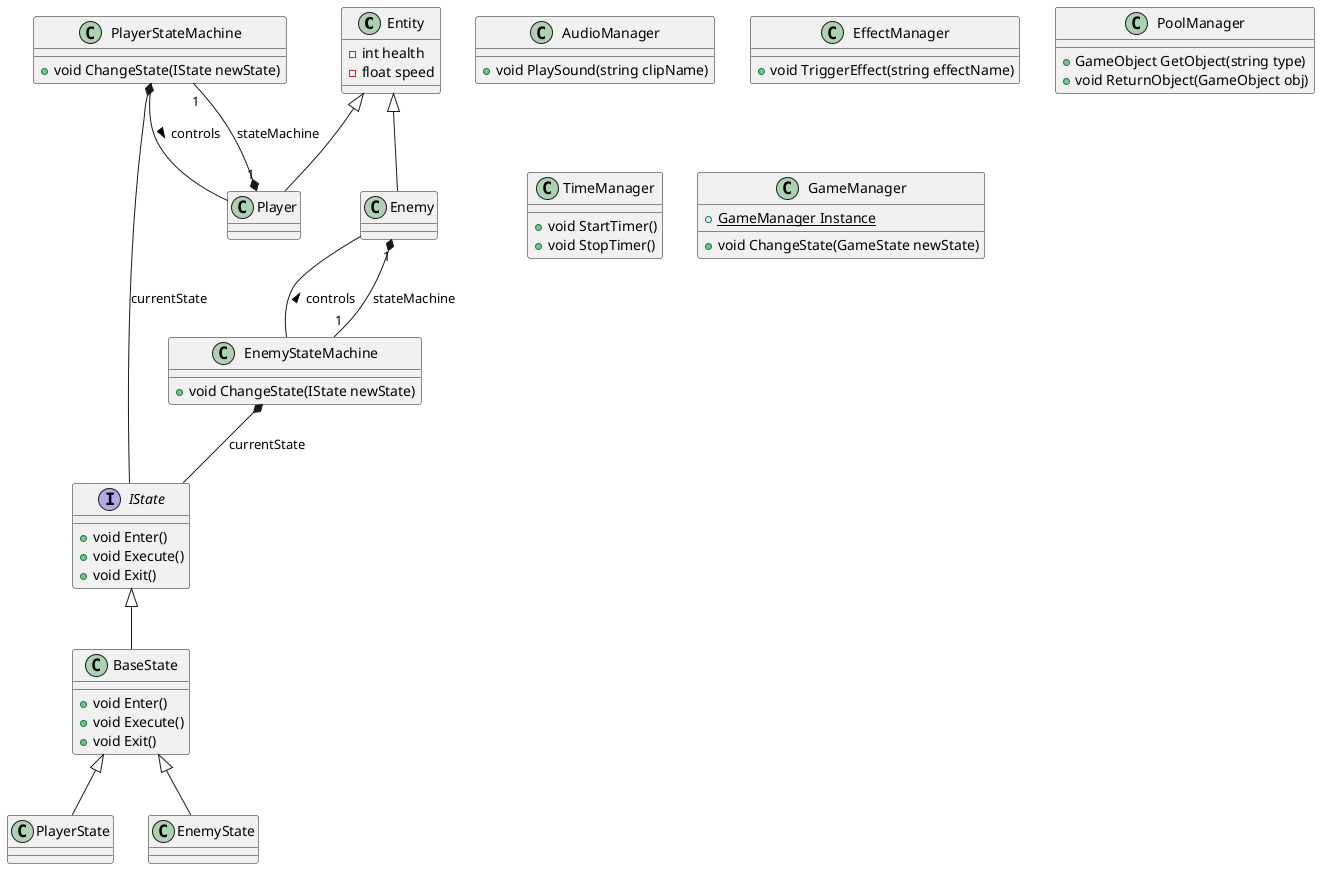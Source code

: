 @startuml RunningMan
' キャラクターとそのステートマシン
class Entity {
    -int health
    -float speed
}

class Player {
}

class Enemy {
}

Entity <|-- Player
Entity <|-- Enemy

interface IState {
    +void Enter()
    +void Execute()
    +void Exit()
}

class BaseState {
    +void Enter()
    +void Execute()
    +void Exit()
}

BaseState -up-|> IState

class PlayerState {
}

class EnemyState {
}

PlayerState -up-|> BaseState
EnemyState -up-|> BaseState

class PlayerStateMachine {
    +void ChangeState(IState newState)
}

class EnemyStateMachine {
    +void ChangeState(IState newState)
}

PlayerStateMachine -- Player : controls >
EnemyStateMachine -- Enemy : controls >

Player "1" *-- "1" PlayerStateMachine : stateMachine
Enemy "1" *-- "1" EnemyStateMachine : stateMachine

PlayerStateMachine *-- IState : currentState
EnemyStateMachine *-- IState : currentState

' マネージャー
class AudioManager {
    +void PlaySound(string clipName)
}

class EffectManager {
    +void TriggerEffect(string effectName)
}

class PoolManager {
    +GameObject GetObject(string type)
    +void ReturnObject(GameObject obj)
}

class TimeManager {
    +void StartTimer()
    +void StopTimer()
}

class GameManager {
    {static} +GameManager Instance
    +void ChangeState(GameState newState)
}

@enduml